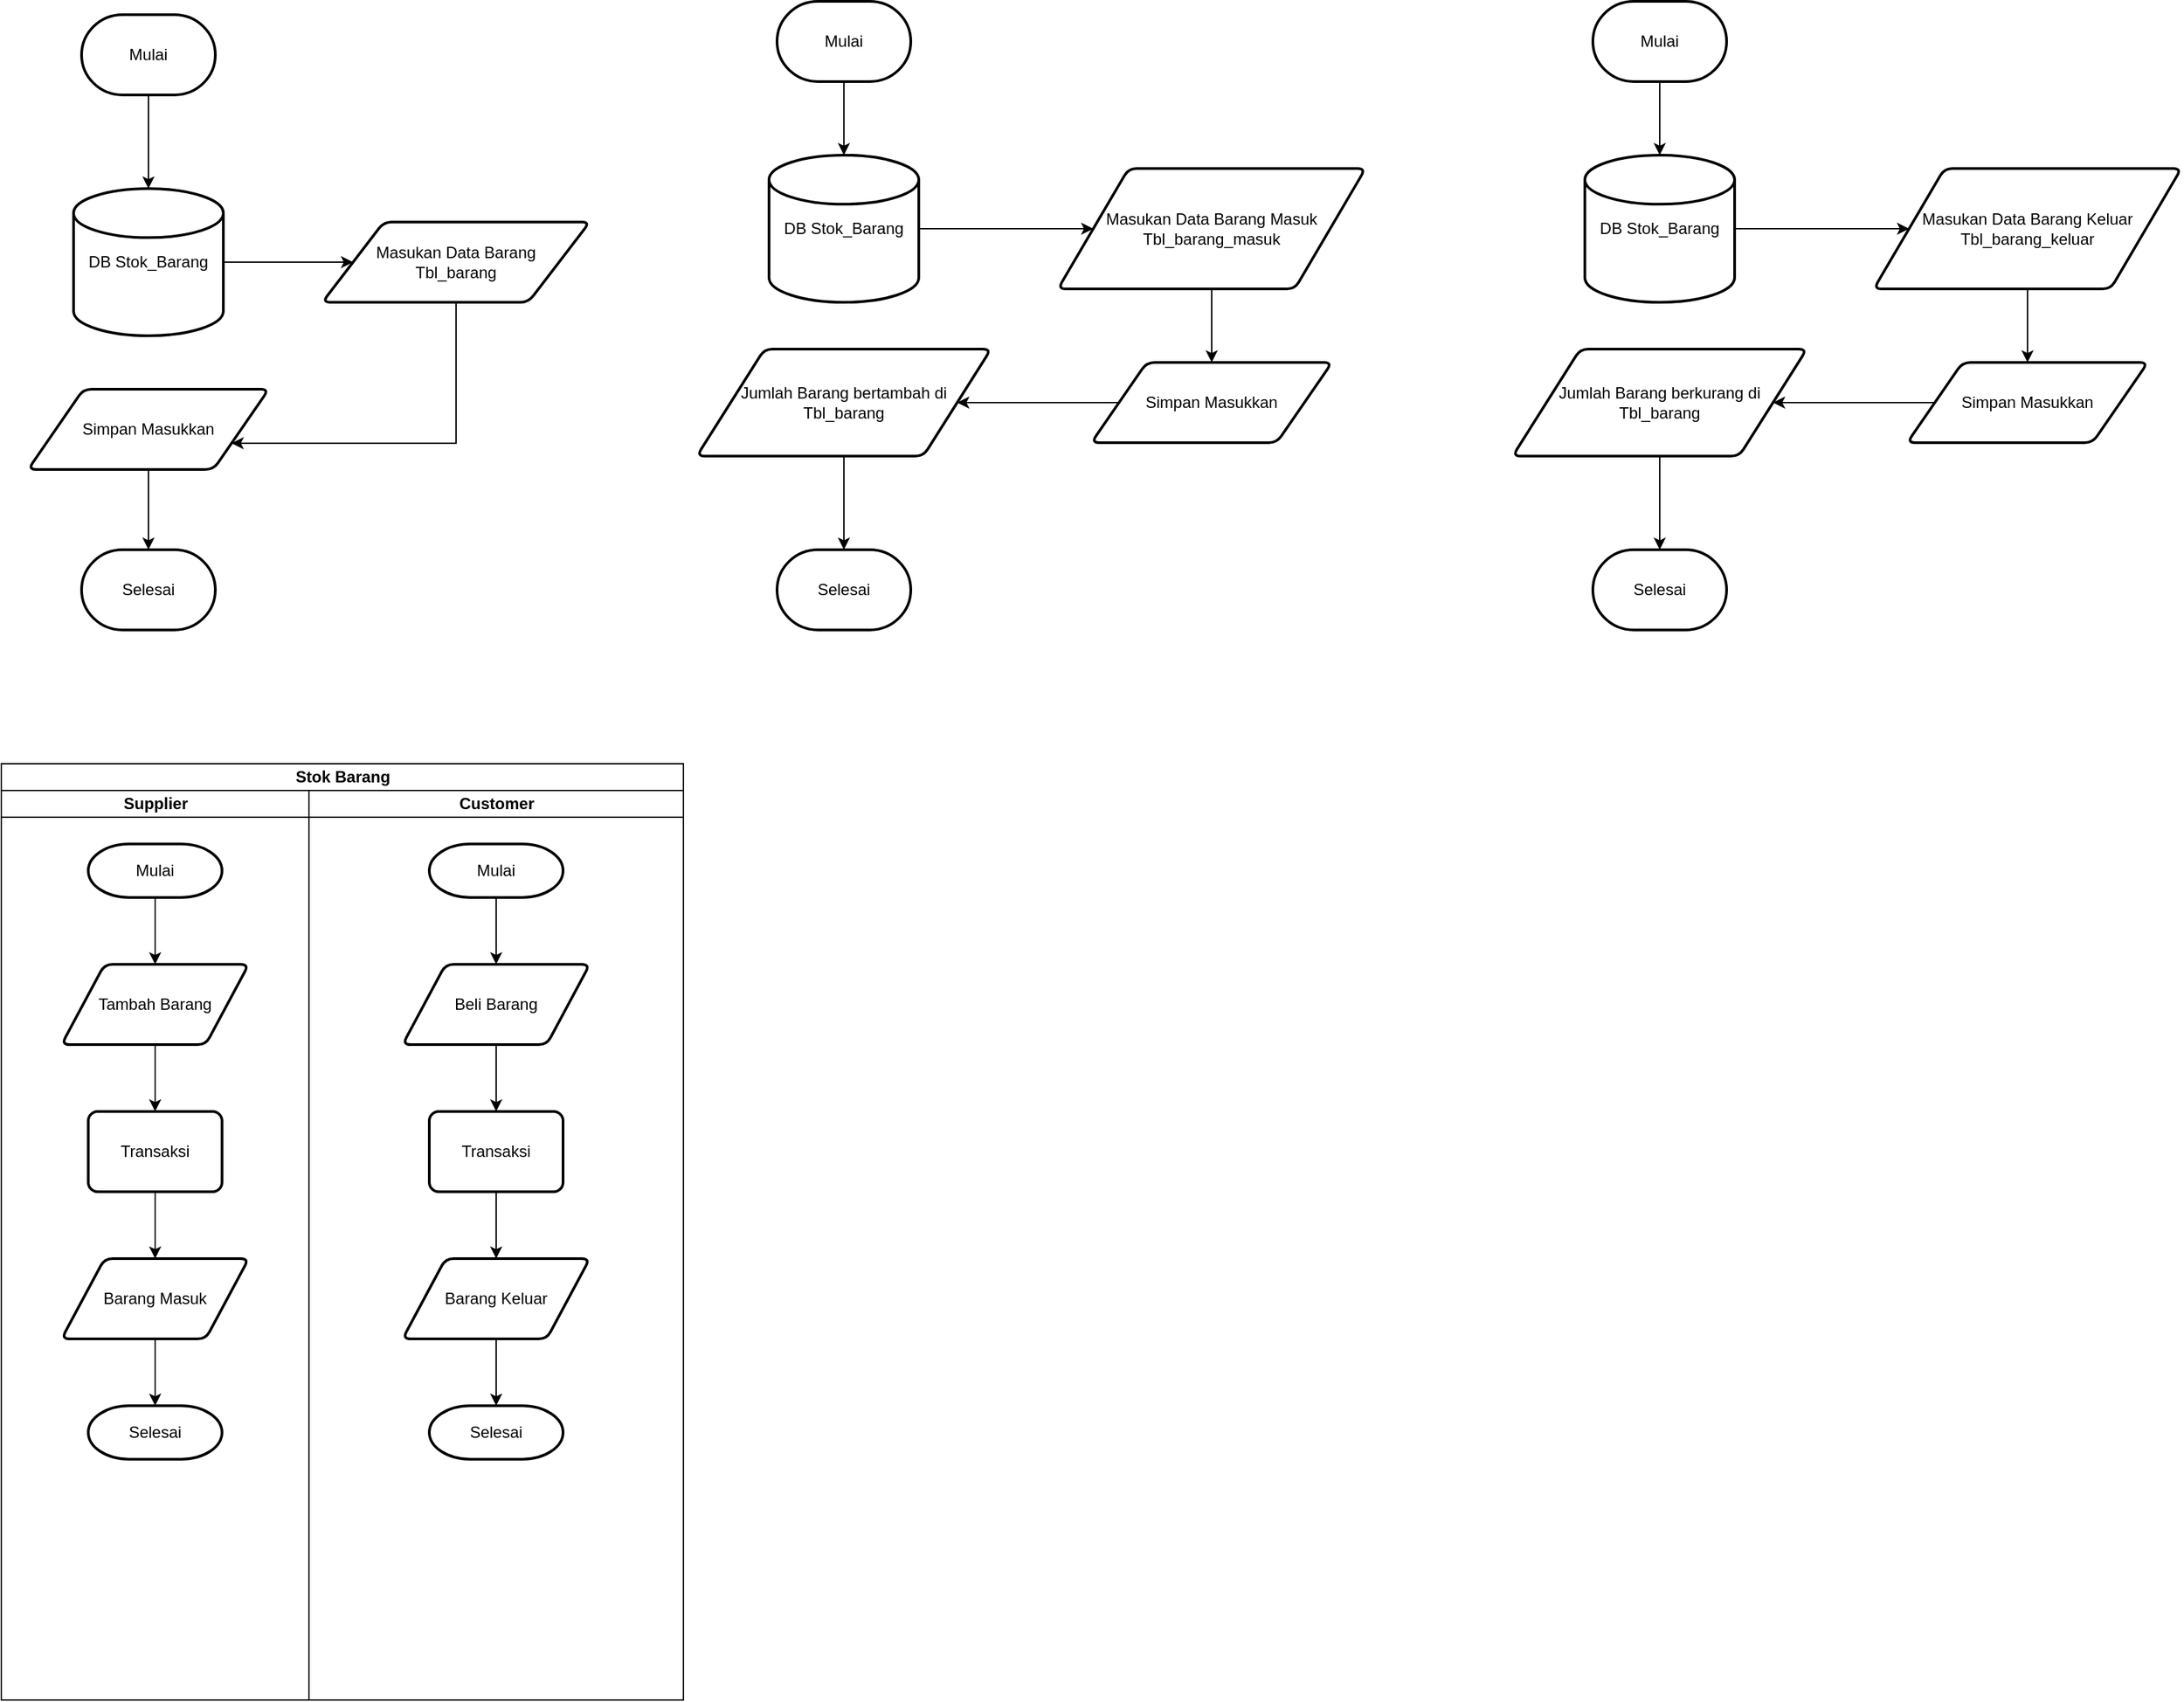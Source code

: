 <mxfile version="20.3.6" type="github">
  <diagram id="C5RBs43oDa-KdzZeNtuy" name="Page-1">
    <mxGraphModel dx="1422" dy="764" grid="1" gridSize="10" guides="1" tooltips="1" connect="1" arrows="1" fold="1" page="1" pageScale="1" pageWidth="827" pageHeight="1169" math="0" shadow="0">
      <root>
        <object label="" id="WIyWlLk6GJQsqaUBKTNV-0">
          <mxCell />
        </object>
        <mxCell id="WIyWlLk6GJQsqaUBKTNV-1" parent="WIyWlLk6GJQsqaUBKTNV-0" />
        <mxCell id="kWTvbe_bPC2LMQ7CIQXw-2" style="edgeStyle=orthogonalEdgeStyle;rounded=0;orthogonalLoop=1;jettySize=auto;html=1;entryX=0.5;entryY=0;entryDx=0;entryDy=0;entryPerimeter=0;" parent="WIyWlLk6GJQsqaUBKTNV-1" source="kWTvbe_bPC2LMQ7CIQXw-0" target="kWTvbe_bPC2LMQ7CIQXw-4" edge="1">
          <mxGeometry relative="1" as="geometry" />
        </mxCell>
        <mxCell id="kWTvbe_bPC2LMQ7CIQXw-0" value="Mulai" style="strokeWidth=2;html=1;shape=mxgraph.flowchart.terminator;whiteSpace=wrap;" parent="WIyWlLk6GJQsqaUBKTNV-1" vertex="1">
          <mxGeometry x="130" y="40" width="100" height="60" as="geometry" />
        </mxCell>
        <mxCell id="kWTvbe_bPC2LMQ7CIQXw-7" style="edgeStyle=orthogonalEdgeStyle;rounded=0;orthogonalLoop=1;jettySize=auto;html=1;entryX=1;entryY=0.75;entryDx=0;entryDy=0;" parent="WIyWlLk6GJQsqaUBKTNV-1" source="kWTvbe_bPC2LMQ7CIQXw-1" target="kWTvbe_bPC2LMQ7CIQXw-8" edge="1">
          <mxGeometry relative="1" as="geometry">
            <mxPoint x="395" y="360" as="targetPoint" />
            <Array as="points">
              <mxPoint x="410" y="360" />
            </Array>
          </mxGeometry>
        </mxCell>
        <mxCell id="kWTvbe_bPC2LMQ7CIQXw-1" value="Masukan Data Barang&lt;br&gt;Tbl_barang" style="shape=parallelogram;html=1;strokeWidth=2;perimeter=parallelogramPerimeter;whiteSpace=wrap;rounded=1;arcSize=12;size=0.23;" parent="WIyWlLk6GJQsqaUBKTNV-1" vertex="1">
          <mxGeometry x="310" y="195" width="200" height="60" as="geometry" />
        </mxCell>
        <mxCell id="kWTvbe_bPC2LMQ7CIQXw-15" style="edgeStyle=orthogonalEdgeStyle;rounded=0;orthogonalLoop=1;jettySize=auto;html=1;" parent="WIyWlLk6GJQsqaUBKTNV-1" source="kWTvbe_bPC2LMQ7CIQXw-3" target="kWTvbe_bPC2LMQ7CIQXw-14" edge="1">
          <mxGeometry relative="1" as="geometry" />
        </mxCell>
        <mxCell id="kWTvbe_bPC2LMQ7CIQXw-3" value="Masukan Data Barang Masuk&lt;br&gt;Tbl_barang_masuk" style="shape=parallelogram;html=1;strokeWidth=2;perimeter=parallelogramPerimeter;whiteSpace=wrap;rounded=1;arcSize=12;size=0.23;" parent="WIyWlLk6GJQsqaUBKTNV-1" vertex="1">
          <mxGeometry x="860" y="155" width="230" height="90" as="geometry" />
        </mxCell>
        <mxCell id="kWTvbe_bPC2LMQ7CIQXw-5" style="edgeStyle=orthogonalEdgeStyle;rounded=0;orthogonalLoop=1;jettySize=auto;html=1;entryX=0;entryY=0.5;entryDx=0;entryDy=0;" parent="WIyWlLk6GJQsqaUBKTNV-1" source="kWTvbe_bPC2LMQ7CIQXw-4" target="kWTvbe_bPC2LMQ7CIQXw-1" edge="1">
          <mxGeometry relative="1" as="geometry" />
        </mxCell>
        <mxCell id="kWTvbe_bPC2LMQ7CIQXw-4" value="DB Stok_Barang" style="strokeWidth=2;html=1;shape=mxgraph.flowchart.database;whiteSpace=wrap;" parent="WIyWlLk6GJQsqaUBKTNV-1" vertex="1">
          <mxGeometry x="124" y="170" width="112" height="110" as="geometry" />
        </mxCell>
        <mxCell id="kWTvbe_bPC2LMQ7CIQXw-6" value="Selesai" style="strokeWidth=2;html=1;shape=mxgraph.flowchart.terminator;whiteSpace=wrap;" parent="WIyWlLk6GJQsqaUBKTNV-1" vertex="1">
          <mxGeometry x="130" y="440" width="100" height="60" as="geometry" />
        </mxCell>
        <mxCell id="kWTvbe_bPC2LMQ7CIQXw-9" style="edgeStyle=orthogonalEdgeStyle;rounded=0;orthogonalLoop=1;jettySize=auto;html=1;entryX=0.5;entryY=0;entryDx=0;entryDy=0;entryPerimeter=0;" parent="WIyWlLk6GJQsqaUBKTNV-1" source="kWTvbe_bPC2LMQ7CIQXw-8" target="kWTvbe_bPC2LMQ7CIQXw-6" edge="1">
          <mxGeometry relative="1" as="geometry" />
        </mxCell>
        <mxCell id="kWTvbe_bPC2LMQ7CIQXw-8" value="Simpan Masukkan" style="shape=parallelogram;html=1;strokeWidth=2;perimeter=parallelogramPerimeter;whiteSpace=wrap;rounded=1;arcSize=12;size=0.23;" parent="WIyWlLk6GJQsqaUBKTNV-1" vertex="1">
          <mxGeometry x="90" y="320" width="180" height="60" as="geometry" />
        </mxCell>
        <mxCell id="kWTvbe_bPC2LMQ7CIQXw-12" style="edgeStyle=orthogonalEdgeStyle;rounded=0;orthogonalLoop=1;jettySize=auto;html=1;entryX=0.5;entryY=0;entryDx=0;entryDy=0;entryPerimeter=0;" parent="WIyWlLk6GJQsqaUBKTNV-1" source="kWTvbe_bPC2LMQ7CIQXw-10" target="kWTvbe_bPC2LMQ7CIQXw-11" edge="1">
          <mxGeometry relative="1" as="geometry" />
        </mxCell>
        <mxCell id="kWTvbe_bPC2LMQ7CIQXw-10" value="Mulai" style="strokeWidth=2;html=1;shape=mxgraph.flowchart.terminator;whiteSpace=wrap;" parent="WIyWlLk6GJQsqaUBKTNV-1" vertex="1">
          <mxGeometry x="650" y="30" width="100" height="60" as="geometry" />
        </mxCell>
        <mxCell id="kWTvbe_bPC2LMQ7CIQXw-13" style="edgeStyle=orthogonalEdgeStyle;rounded=0;orthogonalLoop=1;jettySize=auto;html=1;" parent="WIyWlLk6GJQsqaUBKTNV-1" source="kWTvbe_bPC2LMQ7CIQXw-11" target="kWTvbe_bPC2LMQ7CIQXw-3" edge="1">
          <mxGeometry relative="1" as="geometry" />
        </mxCell>
        <mxCell id="kWTvbe_bPC2LMQ7CIQXw-11" value="DB Stok_Barang" style="strokeWidth=2;html=1;shape=mxgraph.flowchart.database;whiteSpace=wrap;" parent="WIyWlLk6GJQsqaUBKTNV-1" vertex="1">
          <mxGeometry x="644" y="145" width="112" height="110" as="geometry" />
        </mxCell>
        <mxCell id="kWTvbe_bPC2LMQ7CIQXw-17" style="edgeStyle=orthogonalEdgeStyle;rounded=0;orthogonalLoop=1;jettySize=auto;html=1;entryX=1;entryY=0.5;entryDx=0;entryDy=0;" parent="WIyWlLk6GJQsqaUBKTNV-1" source="kWTvbe_bPC2LMQ7CIQXw-14" target="kWTvbe_bPC2LMQ7CIQXw-16" edge="1">
          <mxGeometry relative="1" as="geometry" />
        </mxCell>
        <mxCell id="kWTvbe_bPC2LMQ7CIQXw-14" value="Simpan Masukkan" style="shape=parallelogram;html=1;strokeWidth=2;perimeter=parallelogramPerimeter;whiteSpace=wrap;rounded=1;arcSize=12;size=0.23;" parent="WIyWlLk6GJQsqaUBKTNV-1" vertex="1">
          <mxGeometry x="885" y="300" width="180" height="60" as="geometry" />
        </mxCell>
        <mxCell id="kWTvbe_bPC2LMQ7CIQXw-19" style="edgeStyle=orthogonalEdgeStyle;rounded=0;orthogonalLoop=1;jettySize=auto;html=1;entryX=0.5;entryY=0;entryDx=0;entryDy=0;entryPerimeter=0;" parent="WIyWlLk6GJQsqaUBKTNV-1" source="kWTvbe_bPC2LMQ7CIQXw-16" target="kWTvbe_bPC2LMQ7CIQXw-18" edge="1">
          <mxGeometry relative="1" as="geometry" />
        </mxCell>
        <mxCell id="kWTvbe_bPC2LMQ7CIQXw-16" value="Jumlah Barang bertambah di&lt;br&gt;Tbl_barang" style="shape=parallelogram;html=1;strokeWidth=2;perimeter=parallelogramPerimeter;whiteSpace=wrap;rounded=1;arcSize=12;size=0.23;" parent="WIyWlLk6GJQsqaUBKTNV-1" vertex="1">
          <mxGeometry x="590" y="290" width="220" height="80" as="geometry" />
        </mxCell>
        <mxCell id="kWTvbe_bPC2LMQ7CIQXw-18" value="Selesai" style="strokeWidth=2;html=1;shape=mxgraph.flowchart.terminator;whiteSpace=wrap;" parent="WIyWlLk6GJQsqaUBKTNV-1" vertex="1">
          <mxGeometry x="650" y="440" width="100" height="60" as="geometry" />
        </mxCell>
        <mxCell id="kWTvbe_bPC2LMQ7CIQXw-20" style="edgeStyle=orthogonalEdgeStyle;rounded=0;orthogonalLoop=1;jettySize=auto;html=1;" parent="WIyWlLk6GJQsqaUBKTNV-1" source="kWTvbe_bPC2LMQ7CIQXw-21" target="kWTvbe_bPC2LMQ7CIQXw-27" edge="1">
          <mxGeometry relative="1" as="geometry" />
        </mxCell>
        <mxCell id="kWTvbe_bPC2LMQ7CIQXw-21" value="Masukan Data Barang Keluar&lt;br&gt;Tbl_barang_keluar" style="shape=parallelogram;html=1;strokeWidth=2;perimeter=parallelogramPerimeter;whiteSpace=wrap;rounded=1;arcSize=12;size=0.23;" parent="WIyWlLk6GJQsqaUBKTNV-1" vertex="1">
          <mxGeometry x="1470" y="155" width="230" height="90" as="geometry" />
        </mxCell>
        <mxCell id="kWTvbe_bPC2LMQ7CIQXw-22" style="edgeStyle=orthogonalEdgeStyle;rounded=0;orthogonalLoop=1;jettySize=auto;html=1;entryX=0.5;entryY=0;entryDx=0;entryDy=0;entryPerimeter=0;" parent="WIyWlLk6GJQsqaUBKTNV-1" source="kWTvbe_bPC2LMQ7CIQXw-23" target="kWTvbe_bPC2LMQ7CIQXw-25" edge="1">
          <mxGeometry relative="1" as="geometry" />
        </mxCell>
        <mxCell id="kWTvbe_bPC2LMQ7CIQXw-23" value="Mulai" style="strokeWidth=2;html=1;shape=mxgraph.flowchart.terminator;whiteSpace=wrap;" parent="WIyWlLk6GJQsqaUBKTNV-1" vertex="1">
          <mxGeometry x="1260" y="30" width="100" height="60" as="geometry" />
        </mxCell>
        <mxCell id="kWTvbe_bPC2LMQ7CIQXw-24" style="edgeStyle=orthogonalEdgeStyle;rounded=0;orthogonalLoop=1;jettySize=auto;html=1;" parent="WIyWlLk6GJQsqaUBKTNV-1" source="kWTvbe_bPC2LMQ7CIQXw-25" target="kWTvbe_bPC2LMQ7CIQXw-21" edge="1">
          <mxGeometry relative="1" as="geometry" />
        </mxCell>
        <mxCell id="kWTvbe_bPC2LMQ7CIQXw-25" value="DB Stok_Barang" style="strokeWidth=2;html=1;shape=mxgraph.flowchart.database;whiteSpace=wrap;" parent="WIyWlLk6GJQsqaUBKTNV-1" vertex="1">
          <mxGeometry x="1254" y="145" width="112" height="110" as="geometry" />
        </mxCell>
        <mxCell id="kWTvbe_bPC2LMQ7CIQXw-26" style="edgeStyle=orthogonalEdgeStyle;rounded=0;orthogonalLoop=1;jettySize=auto;html=1;entryX=1;entryY=0.5;entryDx=0;entryDy=0;" parent="WIyWlLk6GJQsqaUBKTNV-1" source="kWTvbe_bPC2LMQ7CIQXw-27" target="kWTvbe_bPC2LMQ7CIQXw-29" edge="1">
          <mxGeometry relative="1" as="geometry" />
        </mxCell>
        <mxCell id="kWTvbe_bPC2LMQ7CIQXw-27" value="Simpan Masukkan" style="shape=parallelogram;html=1;strokeWidth=2;perimeter=parallelogramPerimeter;whiteSpace=wrap;rounded=1;arcSize=12;size=0.23;" parent="WIyWlLk6GJQsqaUBKTNV-1" vertex="1">
          <mxGeometry x="1495" y="300" width="180" height="60" as="geometry" />
        </mxCell>
        <mxCell id="kWTvbe_bPC2LMQ7CIQXw-28" style="edgeStyle=orthogonalEdgeStyle;rounded=0;orthogonalLoop=1;jettySize=auto;html=1;entryX=0.5;entryY=0;entryDx=0;entryDy=0;entryPerimeter=0;" parent="WIyWlLk6GJQsqaUBKTNV-1" source="kWTvbe_bPC2LMQ7CIQXw-29" target="kWTvbe_bPC2LMQ7CIQXw-30" edge="1">
          <mxGeometry relative="1" as="geometry" />
        </mxCell>
        <mxCell id="kWTvbe_bPC2LMQ7CIQXw-29" value="Jumlah Barang berkurang di&lt;br&gt;Tbl_barang" style="shape=parallelogram;html=1;strokeWidth=2;perimeter=parallelogramPerimeter;whiteSpace=wrap;rounded=1;arcSize=12;size=0.23;" parent="WIyWlLk6GJQsqaUBKTNV-1" vertex="1">
          <mxGeometry x="1200" y="290" width="220" height="80" as="geometry" />
        </mxCell>
        <mxCell id="kWTvbe_bPC2LMQ7CIQXw-30" value="Selesai" style="strokeWidth=2;html=1;shape=mxgraph.flowchart.terminator;whiteSpace=wrap;" parent="WIyWlLk6GJQsqaUBKTNV-1" vertex="1">
          <mxGeometry x="1260" y="440" width="100" height="60" as="geometry" />
        </mxCell>
        <mxCell id="v8m7cwNHLDLbDDxXpmGs-0" value="Stok Barang" style="swimlane;html=1;childLayout=stackLayout;resizeParent=1;resizeParentMax=0;startSize=20;" vertex="1" parent="WIyWlLk6GJQsqaUBKTNV-1">
          <mxGeometry x="70" y="600" width="510" height="700" as="geometry" />
        </mxCell>
        <mxCell id="v8m7cwNHLDLbDDxXpmGs-1" value="Supplier" style="swimlane;html=1;startSize=20;" vertex="1" parent="v8m7cwNHLDLbDDxXpmGs-0">
          <mxGeometry y="20" width="230" height="680" as="geometry" />
        </mxCell>
        <mxCell id="v8m7cwNHLDLbDDxXpmGs-7" style="edgeStyle=orthogonalEdgeStyle;rounded=0;orthogonalLoop=1;jettySize=auto;html=1;entryX=0.5;entryY=0;entryDx=0;entryDy=0;" edge="1" parent="v8m7cwNHLDLbDDxXpmGs-1" source="v8m7cwNHLDLbDDxXpmGs-4" target="v8m7cwNHLDLbDDxXpmGs-5">
          <mxGeometry relative="1" as="geometry" />
        </mxCell>
        <mxCell id="v8m7cwNHLDLbDDxXpmGs-4" value="Mulai" style="strokeWidth=2;html=1;shape=mxgraph.flowchart.terminator;whiteSpace=wrap;" vertex="1" parent="v8m7cwNHLDLbDDxXpmGs-1">
          <mxGeometry x="65" y="40" width="100" height="40" as="geometry" />
        </mxCell>
        <mxCell id="v8m7cwNHLDLbDDxXpmGs-9" style="edgeStyle=orthogonalEdgeStyle;rounded=0;orthogonalLoop=1;jettySize=auto;html=1;entryX=0.5;entryY=0;entryDx=0;entryDy=0;" edge="1" parent="v8m7cwNHLDLbDDxXpmGs-1" source="v8m7cwNHLDLbDDxXpmGs-5" target="v8m7cwNHLDLbDDxXpmGs-23">
          <mxGeometry relative="1" as="geometry">
            <mxPoint x="115" y="240" as="targetPoint" />
          </mxGeometry>
        </mxCell>
        <mxCell id="v8m7cwNHLDLbDDxXpmGs-5" value="Tambah Barang" style="shape=parallelogram;html=1;strokeWidth=2;perimeter=parallelogramPerimeter;whiteSpace=wrap;rounded=1;arcSize=12;size=0.23;" vertex="1" parent="v8m7cwNHLDLbDDxXpmGs-1">
          <mxGeometry x="45" y="130" width="140" height="60" as="geometry" />
        </mxCell>
        <mxCell id="v8m7cwNHLDLbDDxXpmGs-13" style="edgeStyle=orthogonalEdgeStyle;rounded=0;orthogonalLoop=1;jettySize=auto;html=1;" edge="1" parent="v8m7cwNHLDLbDDxXpmGs-1" source="v8m7cwNHLDLbDDxXpmGs-10" target="v8m7cwNHLDLbDDxXpmGs-12">
          <mxGeometry relative="1" as="geometry" />
        </mxCell>
        <mxCell id="v8m7cwNHLDLbDDxXpmGs-10" value="Barang Masuk" style="shape=parallelogram;html=1;strokeWidth=2;perimeter=parallelogramPerimeter;whiteSpace=wrap;rounded=1;arcSize=12;size=0.23;" vertex="1" parent="v8m7cwNHLDLbDDxXpmGs-1">
          <mxGeometry x="45" y="350" width="140" height="60" as="geometry" />
        </mxCell>
        <mxCell id="v8m7cwNHLDLbDDxXpmGs-12" value="Selesai" style="strokeWidth=2;html=1;shape=mxgraph.flowchart.terminator;whiteSpace=wrap;" vertex="1" parent="v8m7cwNHLDLbDDxXpmGs-1">
          <mxGeometry x="65" y="460" width="100" height="40" as="geometry" />
        </mxCell>
        <mxCell id="v8m7cwNHLDLbDDxXpmGs-24" style="edgeStyle=orthogonalEdgeStyle;rounded=0;orthogonalLoop=1;jettySize=auto;html=1;entryX=0.5;entryY=0;entryDx=0;entryDy=0;" edge="1" parent="v8m7cwNHLDLbDDxXpmGs-1" source="v8m7cwNHLDLbDDxXpmGs-23" target="v8m7cwNHLDLbDDxXpmGs-10">
          <mxGeometry relative="1" as="geometry" />
        </mxCell>
        <mxCell id="v8m7cwNHLDLbDDxXpmGs-23" value="Transaksi" style="rounded=1;whiteSpace=wrap;html=1;absoluteArcSize=1;arcSize=14;strokeWidth=2;" vertex="1" parent="v8m7cwNHLDLbDDxXpmGs-1">
          <mxGeometry x="65" y="240" width="100" height="60" as="geometry" />
        </mxCell>
        <mxCell id="v8m7cwNHLDLbDDxXpmGs-2" value="Customer" style="swimlane;html=1;startSize=20;" vertex="1" parent="v8m7cwNHLDLbDDxXpmGs-0">
          <mxGeometry x="230" y="20" width="280" height="680" as="geometry" />
        </mxCell>
        <mxCell id="v8m7cwNHLDLbDDxXpmGs-15" value="Mulai" style="strokeWidth=2;html=1;shape=mxgraph.flowchart.terminator;whiteSpace=wrap;" vertex="1" parent="v8m7cwNHLDLbDDxXpmGs-2">
          <mxGeometry x="90" y="40" width="100" height="40" as="geometry" />
        </mxCell>
        <mxCell id="v8m7cwNHLDLbDDxXpmGs-17" value="Beli Barang" style="shape=parallelogram;html=1;strokeWidth=2;perimeter=parallelogramPerimeter;whiteSpace=wrap;rounded=1;arcSize=12;size=0.23;" vertex="1" parent="v8m7cwNHLDLbDDxXpmGs-2">
          <mxGeometry x="70" y="130" width="140" height="60" as="geometry" />
        </mxCell>
        <mxCell id="v8m7cwNHLDLbDDxXpmGs-14" style="edgeStyle=orthogonalEdgeStyle;rounded=0;orthogonalLoop=1;jettySize=auto;html=1;entryX=0.5;entryY=0;entryDx=0;entryDy=0;" edge="1" source="v8m7cwNHLDLbDDxXpmGs-15" target="v8m7cwNHLDLbDDxXpmGs-17" parent="v8m7cwNHLDLbDDxXpmGs-2">
          <mxGeometry relative="1" as="geometry" />
        </mxCell>
        <mxCell id="v8m7cwNHLDLbDDxXpmGs-16" style="edgeStyle=orthogonalEdgeStyle;rounded=0;orthogonalLoop=1;jettySize=auto;html=1;entryX=0.5;entryY=0;entryDx=0;entryDy=0;" edge="1" source="v8m7cwNHLDLbDDxXpmGs-17" target="v8m7cwNHLDLbDDxXpmGs-26" parent="v8m7cwNHLDLbDDxXpmGs-2">
          <mxGeometry relative="1" as="geometry">
            <mxPoint x="140" y="240" as="targetPoint" />
          </mxGeometry>
        </mxCell>
        <mxCell id="v8m7cwNHLDLbDDxXpmGs-21" value="Barang Keluar" style="shape=parallelogram;html=1;strokeWidth=2;perimeter=parallelogramPerimeter;whiteSpace=wrap;rounded=1;arcSize=12;size=0.23;" vertex="1" parent="v8m7cwNHLDLbDDxXpmGs-2">
          <mxGeometry x="70" y="350" width="140" height="60" as="geometry" />
        </mxCell>
        <mxCell id="v8m7cwNHLDLbDDxXpmGs-22" value="Selesai" style="strokeWidth=2;html=1;shape=mxgraph.flowchart.terminator;whiteSpace=wrap;" vertex="1" parent="v8m7cwNHLDLbDDxXpmGs-2">
          <mxGeometry x="90" y="460" width="100" height="40" as="geometry" />
        </mxCell>
        <mxCell id="v8m7cwNHLDLbDDxXpmGs-20" style="edgeStyle=orthogonalEdgeStyle;rounded=0;orthogonalLoop=1;jettySize=auto;html=1;" edge="1" source="v8m7cwNHLDLbDDxXpmGs-21" target="v8m7cwNHLDLbDDxXpmGs-22" parent="v8m7cwNHLDLbDDxXpmGs-2">
          <mxGeometry relative="1" as="geometry" />
        </mxCell>
        <mxCell id="v8m7cwNHLDLbDDxXpmGs-27" style="edgeStyle=orthogonalEdgeStyle;rounded=0;orthogonalLoop=1;jettySize=auto;html=1;entryX=0.5;entryY=0;entryDx=0;entryDy=0;" edge="1" parent="v8m7cwNHLDLbDDxXpmGs-2" source="v8m7cwNHLDLbDDxXpmGs-26" target="v8m7cwNHLDLbDDxXpmGs-21">
          <mxGeometry relative="1" as="geometry" />
        </mxCell>
        <mxCell id="v8m7cwNHLDLbDDxXpmGs-26" value="Transaksi" style="rounded=1;whiteSpace=wrap;html=1;absoluteArcSize=1;arcSize=14;strokeWidth=2;" vertex="1" parent="v8m7cwNHLDLbDDxXpmGs-2">
          <mxGeometry x="90" y="240" width="100" height="60" as="geometry" />
        </mxCell>
      </root>
    </mxGraphModel>
  </diagram>
</mxfile>
